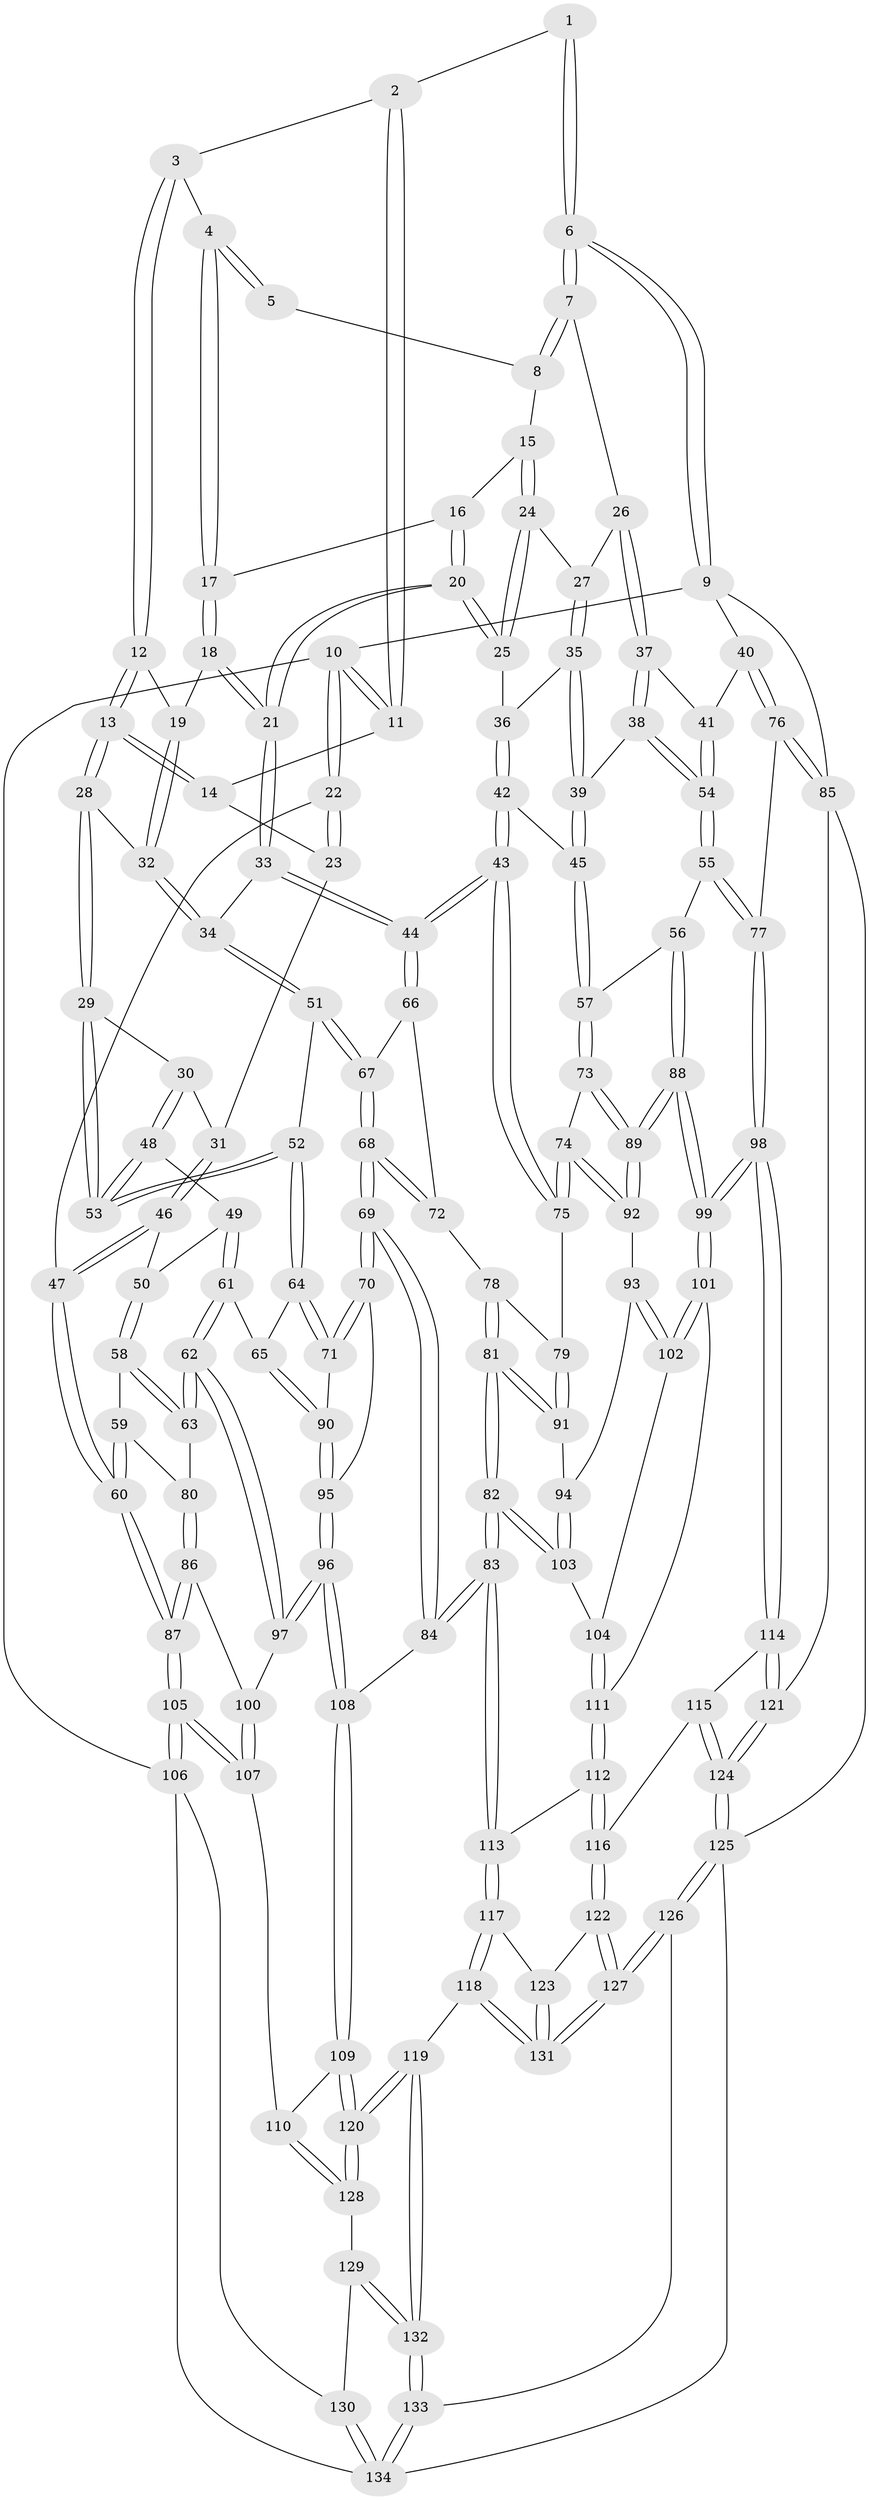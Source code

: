 // coarse degree distribution, {4: 0.3170731707317073, 3: 0.4634146341463415, 6: 0.04878048780487805, 5: 0.12195121951219512, 2: 0.04878048780487805}
// Generated by graph-tools (version 1.1) at 2025/54/03/04/25 22:54:35]
// undirected, 134 vertices, 331 edges
graph export_dot {
  node [color=gray90,style=filled];
  1 [pos="+0.730248027550852+0"];
  2 [pos="+0.3067330149543367+0"];
  3 [pos="+0.47237487994982913+0.03499804280496621"];
  4 [pos="+0.5742578904000522+0.05376517820624688"];
  5 [pos="+0.6820172246662886+0"];
  6 [pos="+1+0"];
  7 [pos="+0.8479899608068978+0.1151030461425615"];
  8 [pos="+0.6964250095555042+0.04401850126211361"];
  9 [pos="+1+0"];
  10 [pos="+0+0"];
  11 [pos="+0.22084122059781627+0"];
  12 [pos="+0.4660610130150269+0.11410307250407492"];
  13 [pos="+0.3162418215411069+0.15470668865058013"];
  14 [pos="+0.22077696768477764+0"];
  15 [pos="+0.6897644213149006+0.08973621443072782"];
  16 [pos="+0.6237730238985184+0.10186670602812763"];
  17 [pos="+0.5779054596088825+0.07421399447298462"];
  18 [pos="+0.5452206933713016+0.14583741818028342"];
  19 [pos="+0.48853233037487115+0.13911709855588936"];
  20 [pos="+0.6175497522344862+0.19401873544841652"];
  21 [pos="+0.5980804938639606+0.2119305574909605"];
  22 [pos="+0+0.23004402016689635"];
  23 [pos="+0.11378511754647741+0.10097351471844906"];
  24 [pos="+0.7031801676254883+0.12534458088777817"];
  25 [pos="+0.6913009991908011+0.15952872920454508"];
  26 [pos="+0.8468922132739782+0.11698787849116074"];
  27 [pos="+0.8305233881655265+0.12683560393452317"];
  28 [pos="+0.31278415551316535+0.17752229355637314"];
  29 [pos="+0.30968427591686676+0.18550755883948597"];
  30 [pos="+0.170923063021186+0.20676869130883332"];
  31 [pos="+0.14050716310739836+0.19844199465406295"];
  32 [pos="+0.4676461338380292+0.20234767333628706"];
  33 [pos="+0.5908873123127354+0.27019697602999687"];
  34 [pos="+0.48393013776585975+0.25201775910902285"];
  35 [pos="+0.7840616768030867+0.19600811380172298"];
  36 [pos="+0.7202883897905822+0.19442800638112268"];
  37 [pos="+0.8820099912104191+0.22815973599495598"];
  38 [pos="+0.8517017919395236+0.2809336655626473"];
  39 [pos="+0.7941977650809352+0.28275868563217005"];
  40 [pos="+1+0"];
  41 [pos="+0.9790997279051467+0.2292863710520518"];
  42 [pos="+0.6995663162337032+0.32830217867516265"];
  43 [pos="+0.6271805043710944+0.3407776746771719"];
  44 [pos="+0.6263725026739878+0.3398884916576574"];
  45 [pos="+0.7250872133111431+0.3311331283682945"];
  46 [pos="+0.09660886895250048+0.23715479452826158"];
  47 [pos="+0+0.25596070190203307"];
  48 [pos="+0.1979439503125661+0.320458357674265"];
  49 [pos="+0.19691573100485957+0.32139401471860024"];
  50 [pos="+0.11753016856002765+0.3191027795903247"];
  51 [pos="+0.3886841713579329+0.3190807348865138"];
  52 [pos="+0.3384395226024768+0.30667010114372584"];
  53 [pos="+0.33477896007034846+0.3016167743780733"];
  54 [pos="+0.9288841865848837+0.36987947591200965"];
  55 [pos="+0.933051383585518+0.38448235046960183"];
  56 [pos="+0.8258749224132527+0.41061375102016345"];
  57 [pos="+0.7580646072153235+0.36981653070443266"];
  58 [pos="+0.10750956837889311+0.33640075644306333"];
  59 [pos="+0+0.3630820528786469"];
  60 [pos="+0+0.29647274623698283"];
  61 [pos="+0.18746529299569506+0.4151023520118322"];
  62 [pos="+0.15154250335852965+0.43647623526774354"];
  63 [pos="+0.13921450018993983+0.4274006548326381"];
  64 [pos="+0.30650209088162944+0.3892104133498058"];
  65 [pos="+0.24795762080026607+0.420173382824111"];
  66 [pos="+0.4499588156329909+0.3546133425205073"];
  67 [pos="+0.41420076478826573+0.3462074065119671"];
  68 [pos="+0.43113206682610034+0.4642463854454207"];
  69 [pos="+0.4088497964711956+0.547428349563463"];
  70 [pos="+0.3813057274132352+0.5327448311391823"];
  71 [pos="+0.34755512254160287+0.47942519775089243"];
  72 [pos="+0.5018555024140469+0.42040383705786294"];
  73 [pos="+0.7442094486487159+0.4650576072458255"];
  74 [pos="+0.6660714611634079+0.44600654837569625"];
  75 [pos="+0.6269077470389772+0.3419686884866516"];
  76 [pos="+1+0.47324773274975473"];
  77 [pos="+1+0.45614285363033474"];
  78 [pos="+0.5097432535286939+0.4204054623722889"];
  79 [pos="+0.6228904907599686+0.34723790302222074"];
  80 [pos="+0.060015870994373666+0.4206371073174789"];
  81 [pos="+0.5326495922402137+0.514222067312349"];
  82 [pos="+0.49022319288938176+0.5807873059628476"];
  83 [pos="+0.4486939010608432+0.6056372132815909"];
  84 [pos="+0.4360789750207735+0.588973323592241"];
  85 [pos="+1+0.779184515967515"];
  86 [pos="+0.04495754341426972+0.4794164820249127"];
  87 [pos="+0+0.4673782914548964"];
  88 [pos="+0.7958371398355267+0.5452216628886053"];
  89 [pos="+0.7828953306171944+0.5315899806000018"];
  90 [pos="+0.2535663074415698+0.4711154757482025"];
  91 [pos="+0.5680185700344845+0.48317255363236433"];
  92 [pos="+0.6656658296209771+0.4801345662850489"];
  93 [pos="+0.6509337251714284+0.5110586730994107"];
  94 [pos="+0.6463971688613432+0.5131226140529332"];
  95 [pos="+0.24111543593892415+0.5393630754090194"];
  96 [pos="+0.18806440608657188+0.5681408228912337"];
  97 [pos="+0.1454711054306939+0.5354626090364291"];
  98 [pos="+0.8259896511966228+0.6054041805232587"];
  99 [pos="+0.8109789504504815+0.5936769292423083"];
  100 [pos="+0.09772955426397216+0.5433054751660237"];
  101 [pos="+0.7870559701176936+0.5937899380119382"];
  102 [pos="+0.6951490877174507+0.5569721094621917"];
  103 [pos="+0.6005997104336988+0.5771104788198805"];
  104 [pos="+0.6225641584065156+0.5911005013574406"];
  105 [pos="+0+0.6746648574368768"];
  106 [pos="+0+0.948438175701168"];
  107 [pos="+0+0.6793402341623621"];
  108 [pos="+0.19590961998702708+0.6101351935477051"];
  109 [pos="+0.19846511180057547+0.643269594593187"];
  110 [pos="+0+0.691110107257207"];
  111 [pos="+0.657590316847845+0.6393636770791498"];
  112 [pos="+0.6319326494465549+0.7007641049789469"];
  113 [pos="+0.44496131000075256+0.659734362507022"];
  114 [pos="+0.8521749550212252+0.7150693120425032"];
  115 [pos="+0.7153252600359764+0.7434562242865628"];
  116 [pos="+0.6631256051599643+0.747979045703522"];
  117 [pos="+0.4128795872685984+0.7270060938291812"];
  118 [pos="+0.2902954200091187+0.7859241028449117"];
  119 [pos="+0.2829019684797697+0.7889709121308358"];
  120 [pos="+0.25978154031013795+0.7770221681402472"];
  121 [pos="+0.9107079316263165+0.7833532830595853"];
  122 [pos="+0.6418792791480782+0.7901480521132942"];
  123 [pos="+0.45153734630661213+0.7682426779741038"];
  124 [pos="+0.7336616443210568+1"];
  125 [pos="+0.700782334616554+1"];
  126 [pos="+0.644513355432645+1"];
  127 [pos="+0.6380078472883286+1"];
  128 [pos="+0.10152274725520835+0.7978196290767604"];
  129 [pos="+0.07764002384139937+0.8769763054378908"];
  130 [pos="+0.0554077104423435+0.9079252428560608"];
  131 [pos="+0.6303825590817406+1"];
  132 [pos="+0.27167219347308624+1"];
  133 [pos="+0.2836153055100656+1"];
  134 [pos="+0.17262057032022293+1"];
  1 -- 2;
  1 -- 6;
  1 -- 6;
  2 -- 3;
  2 -- 11;
  2 -- 11;
  3 -- 4;
  3 -- 12;
  3 -- 12;
  4 -- 5;
  4 -- 5;
  4 -- 17;
  4 -- 17;
  5 -- 8;
  6 -- 7;
  6 -- 7;
  6 -- 9;
  6 -- 9;
  7 -- 8;
  7 -- 8;
  7 -- 26;
  8 -- 15;
  9 -- 10;
  9 -- 40;
  9 -- 85;
  10 -- 11;
  10 -- 11;
  10 -- 22;
  10 -- 22;
  10 -- 106;
  11 -- 14;
  12 -- 13;
  12 -- 13;
  12 -- 19;
  13 -- 14;
  13 -- 14;
  13 -- 28;
  13 -- 28;
  14 -- 23;
  15 -- 16;
  15 -- 24;
  15 -- 24;
  16 -- 17;
  16 -- 20;
  16 -- 20;
  17 -- 18;
  17 -- 18;
  18 -- 19;
  18 -- 21;
  18 -- 21;
  19 -- 32;
  19 -- 32;
  20 -- 21;
  20 -- 21;
  20 -- 25;
  20 -- 25;
  21 -- 33;
  21 -- 33;
  22 -- 23;
  22 -- 23;
  22 -- 47;
  23 -- 31;
  24 -- 25;
  24 -- 25;
  24 -- 27;
  25 -- 36;
  26 -- 27;
  26 -- 37;
  26 -- 37;
  27 -- 35;
  27 -- 35;
  28 -- 29;
  28 -- 29;
  28 -- 32;
  29 -- 30;
  29 -- 53;
  29 -- 53;
  30 -- 31;
  30 -- 48;
  30 -- 48;
  31 -- 46;
  31 -- 46;
  32 -- 34;
  32 -- 34;
  33 -- 34;
  33 -- 44;
  33 -- 44;
  34 -- 51;
  34 -- 51;
  35 -- 36;
  35 -- 39;
  35 -- 39;
  36 -- 42;
  36 -- 42;
  37 -- 38;
  37 -- 38;
  37 -- 41;
  38 -- 39;
  38 -- 54;
  38 -- 54;
  39 -- 45;
  39 -- 45;
  40 -- 41;
  40 -- 76;
  40 -- 76;
  41 -- 54;
  41 -- 54;
  42 -- 43;
  42 -- 43;
  42 -- 45;
  43 -- 44;
  43 -- 44;
  43 -- 75;
  43 -- 75;
  44 -- 66;
  44 -- 66;
  45 -- 57;
  45 -- 57;
  46 -- 47;
  46 -- 47;
  46 -- 50;
  47 -- 60;
  47 -- 60;
  48 -- 49;
  48 -- 53;
  48 -- 53;
  49 -- 50;
  49 -- 61;
  49 -- 61;
  50 -- 58;
  50 -- 58;
  51 -- 52;
  51 -- 67;
  51 -- 67;
  52 -- 53;
  52 -- 53;
  52 -- 64;
  52 -- 64;
  54 -- 55;
  54 -- 55;
  55 -- 56;
  55 -- 77;
  55 -- 77;
  56 -- 57;
  56 -- 88;
  56 -- 88;
  57 -- 73;
  57 -- 73;
  58 -- 59;
  58 -- 63;
  58 -- 63;
  59 -- 60;
  59 -- 60;
  59 -- 80;
  60 -- 87;
  60 -- 87;
  61 -- 62;
  61 -- 62;
  61 -- 65;
  62 -- 63;
  62 -- 63;
  62 -- 97;
  62 -- 97;
  63 -- 80;
  64 -- 65;
  64 -- 71;
  64 -- 71;
  65 -- 90;
  65 -- 90;
  66 -- 67;
  66 -- 72;
  67 -- 68;
  67 -- 68;
  68 -- 69;
  68 -- 69;
  68 -- 72;
  68 -- 72;
  69 -- 70;
  69 -- 70;
  69 -- 84;
  69 -- 84;
  70 -- 71;
  70 -- 71;
  70 -- 95;
  71 -- 90;
  72 -- 78;
  73 -- 74;
  73 -- 89;
  73 -- 89;
  74 -- 75;
  74 -- 75;
  74 -- 92;
  74 -- 92;
  75 -- 79;
  76 -- 77;
  76 -- 85;
  76 -- 85;
  77 -- 98;
  77 -- 98;
  78 -- 79;
  78 -- 81;
  78 -- 81;
  79 -- 91;
  79 -- 91;
  80 -- 86;
  80 -- 86;
  81 -- 82;
  81 -- 82;
  81 -- 91;
  81 -- 91;
  82 -- 83;
  82 -- 83;
  82 -- 103;
  82 -- 103;
  83 -- 84;
  83 -- 84;
  83 -- 113;
  83 -- 113;
  84 -- 108;
  85 -- 121;
  85 -- 125;
  86 -- 87;
  86 -- 87;
  86 -- 100;
  87 -- 105;
  87 -- 105;
  88 -- 89;
  88 -- 89;
  88 -- 99;
  88 -- 99;
  89 -- 92;
  89 -- 92;
  90 -- 95;
  90 -- 95;
  91 -- 94;
  92 -- 93;
  93 -- 94;
  93 -- 102;
  93 -- 102;
  94 -- 103;
  94 -- 103;
  95 -- 96;
  95 -- 96;
  96 -- 97;
  96 -- 97;
  96 -- 108;
  96 -- 108;
  97 -- 100;
  98 -- 99;
  98 -- 99;
  98 -- 114;
  98 -- 114;
  99 -- 101;
  99 -- 101;
  100 -- 107;
  100 -- 107;
  101 -- 102;
  101 -- 102;
  101 -- 111;
  102 -- 104;
  103 -- 104;
  104 -- 111;
  104 -- 111;
  105 -- 106;
  105 -- 106;
  105 -- 107;
  105 -- 107;
  106 -- 130;
  106 -- 134;
  107 -- 110;
  108 -- 109;
  108 -- 109;
  109 -- 110;
  109 -- 120;
  109 -- 120;
  110 -- 128;
  110 -- 128;
  111 -- 112;
  111 -- 112;
  112 -- 113;
  112 -- 116;
  112 -- 116;
  113 -- 117;
  113 -- 117;
  114 -- 115;
  114 -- 121;
  114 -- 121;
  115 -- 116;
  115 -- 124;
  115 -- 124;
  116 -- 122;
  116 -- 122;
  117 -- 118;
  117 -- 118;
  117 -- 123;
  118 -- 119;
  118 -- 131;
  118 -- 131;
  119 -- 120;
  119 -- 120;
  119 -- 132;
  119 -- 132;
  120 -- 128;
  120 -- 128;
  121 -- 124;
  121 -- 124;
  122 -- 123;
  122 -- 127;
  122 -- 127;
  123 -- 131;
  123 -- 131;
  124 -- 125;
  124 -- 125;
  125 -- 126;
  125 -- 126;
  125 -- 134;
  126 -- 127;
  126 -- 127;
  126 -- 133;
  127 -- 131;
  127 -- 131;
  128 -- 129;
  129 -- 130;
  129 -- 132;
  129 -- 132;
  130 -- 134;
  130 -- 134;
  132 -- 133;
  132 -- 133;
  133 -- 134;
  133 -- 134;
}
